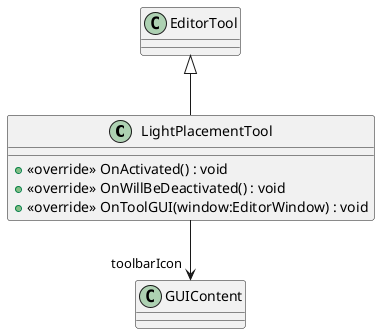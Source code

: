 @startuml
class LightPlacementTool {
    + <<override>> OnActivated() : void
    + <<override>> OnWillBeDeactivated() : void
    + <<override>> OnToolGUI(window:EditorWindow) : void
}
EditorTool <|-- LightPlacementTool
LightPlacementTool --> "toolbarIcon" GUIContent
@enduml
